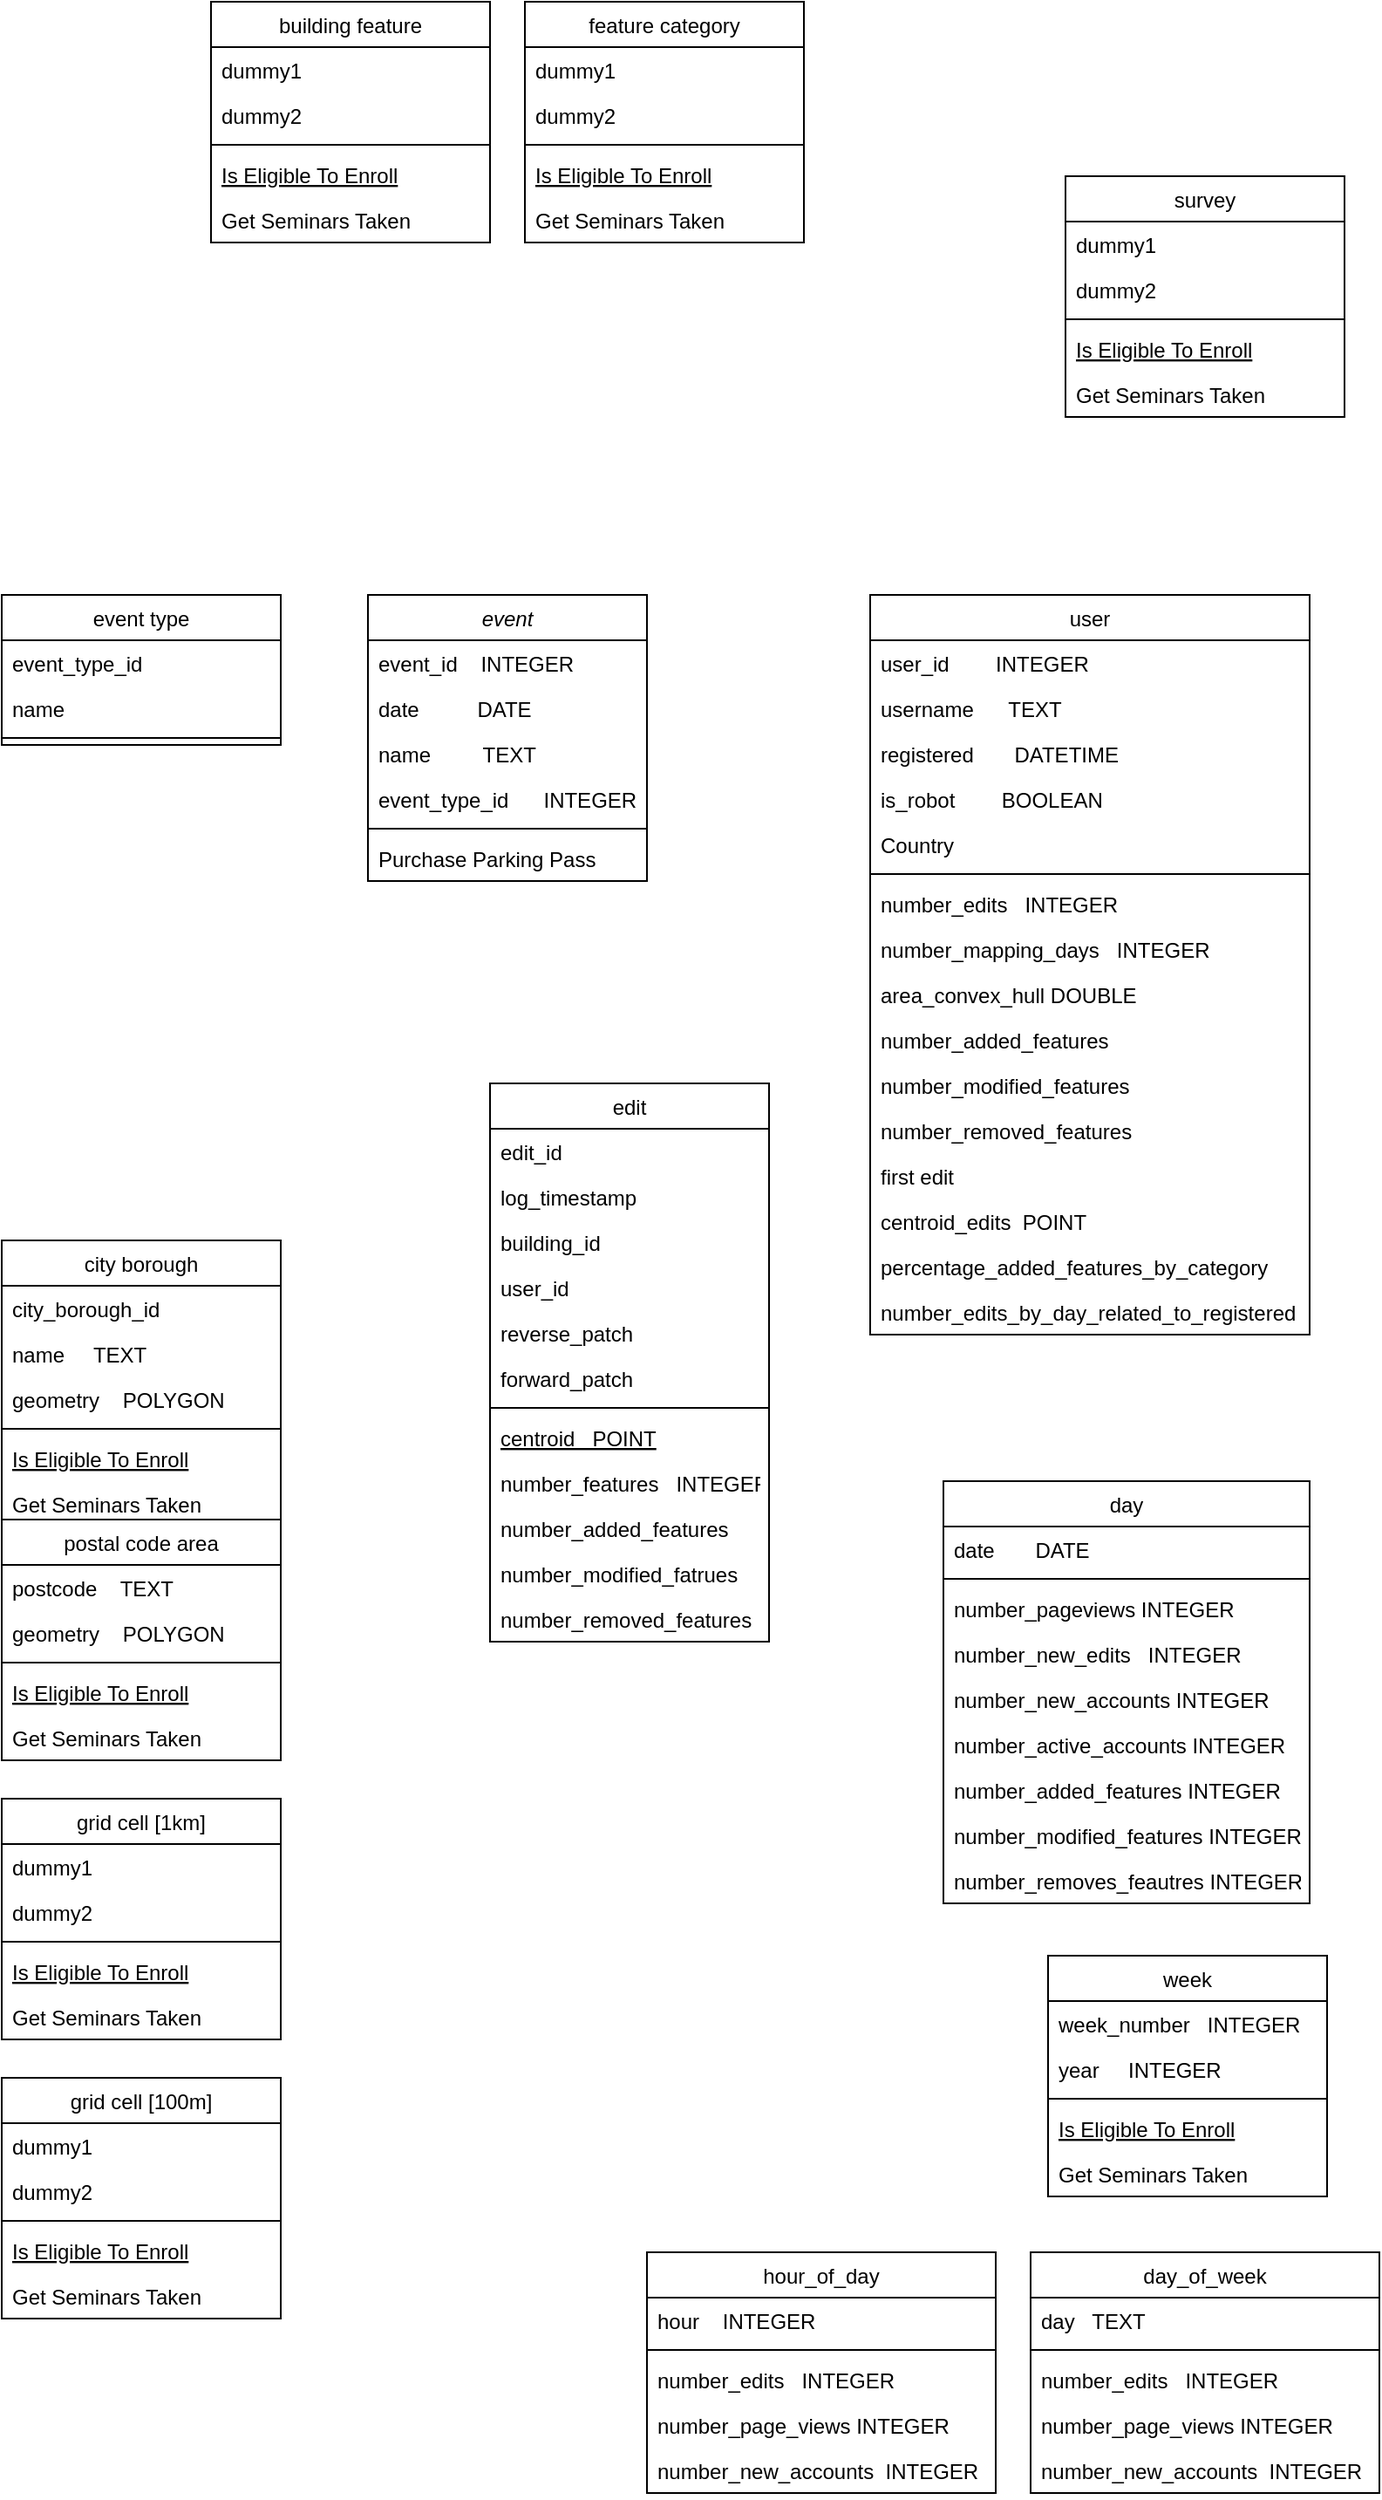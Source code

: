 <mxfile version="22.1.5" type="github">
  <diagram id="C5RBs43oDa-KdzZeNtuy" name="Page-1">
    <mxGraphModel dx="2913" dy="2712" grid="1" gridSize="10" guides="1" tooltips="1" connect="1" arrows="1" fold="1" page="1" pageScale="1" pageWidth="827" pageHeight="1169" math="0" shadow="0">
      <root>
        <mxCell id="WIyWlLk6GJQsqaUBKTNV-0" />
        <mxCell id="WIyWlLk6GJQsqaUBKTNV-1" parent="WIyWlLk6GJQsqaUBKTNV-0" />
        <mxCell id="zkfFHV4jXpPFQw0GAbJ--0" value="event" style="swimlane;fontStyle=2;align=center;verticalAlign=top;childLayout=stackLayout;horizontal=1;startSize=26;horizontalStack=0;resizeParent=1;resizeLast=0;collapsible=1;marginBottom=0;rounded=0;shadow=0;strokeWidth=1;" parent="WIyWlLk6GJQsqaUBKTNV-1" vertex="1">
          <mxGeometry x="220" y="120" width="160" height="164" as="geometry">
            <mxRectangle x="230" y="140" width="160" height="26" as="alternateBounds" />
          </mxGeometry>
        </mxCell>
        <mxCell id="zkfFHV4jXpPFQw0GAbJ--1" value="event_id    INTEGER" style="text;align=left;verticalAlign=top;spacingLeft=4;spacingRight=4;overflow=hidden;rotatable=0;points=[[0,0.5],[1,0.5]];portConstraint=eastwest;" parent="zkfFHV4jXpPFQw0GAbJ--0" vertex="1">
          <mxGeometry y="26" width="160" height="26" as="geometry" />
        </mxCell>
        <mxCell id="zkfFHV4jXpPFQw0GAbJ--2" value="date          DATE" style="text;align=left;verticalAlign=top;spacingLeft=4;spacingRight=4;overflow=hidden;rotatable=0;points=[[0,0.5],[1,0.5]];portConstraint=eastwest;rounded=0;shadow=0;html=0;" parent="zkfFHV4jXpPFQw0GAbJ--0" vertex="1">
          <mxGeometry y="52" width="160" height="26" as="geometry" />
        </mxCell>
        <mxCell id="zkfFHV4jXpPFQw0GAbJ--3" value="name         TEXT" style="text;align=left;verticalAlign=top;spacingLeft=4;spacingRight=4;overflow=hidden;rotatable=0;points=[[0,0.5],[1,0.5]];portConstraint=eastwest;rounded=0;shadow=0;html=0;" parent="zkfFHV4jXpPFQw0GAbJ--0" vertex="1">
          <mxGeometry y="78" width="160" height="26" as="geometry" />
        </mxCell>
        <mxCell id="OUVxx-a0_Coh25PAcdQL-60" value="event_type_id      INTEGER" style="text;align=left;verticalAlign=top;spacingLeft=4;spacingRight=4;overflow=hidden;rotatable=0;points=[[0,0.5],[1,0.5]];portConstraint=eastwest;rounded=0;shadow=0;html=0;" vertex="1" parent="zkfFHV4jXpPFQw0GAbJ--0">
          <mxGeometry y="104" width="160" height="26" as="geometry" />
        </mxCell>
        <mxCell id="zkfFHV4jXpPFQw0GAbJ--4" value="" style="line;html=1;strokeWidth=1;align=left;verticalAlign=middle;spacingTop=-1;spacingLeft=3;spacingRight=3;rotatable=0;labelPosition=right;points=[];portConstraint=eastwest;" parent="zkfFHV4jXpPFQw0GAbJ--0" vertex="1">
          <mxGeometry y="130" width="160" height="8" as="geometry" />
        </mxCell>
        <mxCell id="zkfFHV4jXpPFQw0GAbJ--5" value="Purchase Parking Pass" style="text;align=left;verticalAlign=top;spacingLeft=4;spacingRight=4;overflow=hidden;rotatable=0;points=[[0,0.5],[1,0.5]];portConstraint=eastwest;" parent="zkfFHV4jXpPFQw0GAbJ--0" vertex="1">
          <mxGeometry y="138" width="160" height="26" as="geometry" />
        </mxCell>
        <mxCell id="zkfFHV4jXpPFQw0GAbJ--6" value="city borough" style="swimlane;fontStyle=0;align=center;verticalAlign=top;childLayout=stackLayout;horizontal=1;startSize=26;horizontalStack=0;resizeParent=1;resizeLast=0;collapsible=1;marginBottom=0;rounded=0;shadow=0;strokeWidth=1;" parent="WIyWlLk6GJQsqaUBKTNV-1" vertex="1">
          <mxGeometry x="10" y="490" width="160" height="164" as="geometry">
            <mxRectangle x="130" y="380" width="160" height="26" as="alternateBounds" />
          </mxGeometry>
        </mxCell>
        <mxCell id="zkfFHV4jXpPFQw0GAbJ--7" value="city_borough_id" style="text;align=left;verticalAlign=top;spacingLeft=4;spacingRight=4;overflow=hidden;rotatable=0;points=[[0,0.5],[1,0.5]];portConstraint=eastwest;" parent="zkfFHV4jXpPFQw0GAbJ--6" vertex="1">
          <mxGeometry y="26" width="160" height="26" as="geometry" />
        </mxCell>
        <mxCell id="zkfFHV4jXpPFQw0GAbJ--8" value="name     TEXT" style="text;align=left;verticalAlign=top;spacingLeft=4;spacingRight=4;overflow=hidden;rotatable=0;points=[[0,0.5],[1,0.5]];portConstraint=eastwest;rounded=0;shadow=0;html=0;" parent="zkfFHV4jXpPFQw0GAbJ--6" vertex="1">
          <mxGeometry y="52" width="160" height="26" as="geometry" />
        </mxCell>
        <mxCell id="OUVxx-a0_Coh25PAcdQL-82" value="geometry    POLYGON" style="text;align=left;verticalAlign=top;spacingLeft=4;spacingRight=4;overflow=hidden;rotatable=0;points=[[0,0.5],[1,0.5]];portConstraint=eastwest;rounded=0;shadow=0;html=0;" vertex="1" parent="zkfFHV4jXpPFQw0GAbJ--6">
          <mxGeometry y="78" width="160" height="26" as="geometry" />
        </mxCell>
        <mxCell id="zkfFHV4jXpPFQw0GAbJ--9" value="" style="line;html=1;strokeWidth=1;align=left;verticalAlign=middle;spacingTop=-1;spacingLeft=3;spacingRight=3;rotatable=0;labelPosition=right;points=[];portConstraint=eastwest;" parent="zkfFHV4jXpPFQw0GAbJ--6" vertex="1">
          <mxGeometry y="104" width="160" height="8" as="geometry" />
        </mxCell>
        <mxCell id="zkfFHV4jXpPFQw0GAbJ--10" value="Is Eligible To Enroll" style="text;align=left;verticalAlign=top;spacingLeft=4;spacingRight=4;overflow=hidden;rotatable=0;points=[[0,0.5],[1,0.5]];portConstraint=eastwest;fontStyle=4" parent="zkfFHV4jXpPFQw0GAbJ--6" vertex="1">
          <mxGeometry y="112" width="160" height="26" as="geometry" />
        </mxCell>
        <mxCell id="zkfFHV4jXpPFQw0GAbJ--11" value="Get Seminars Taken" style="text;align=left;verticalAlign=top;spacingLeft=4;spacingRight=4;overflow=hidden;rotatable=0;points=[[0,0.5],[1,0.5]];portConstraint=eastwest;" parent="zkfFHV4jXpPFQw0GAbJ--6" vertex="1">
          <mxGeometry y="138" width="160" height="26" as="geometry" />
        </mxCell>
        <mxCell id="zkfFHV4jXpPFQw0GAbJ--13" value="event type" style="swimlane;fontStyle=0;align=center;verticalAlign=top;childLayout=stackLayout;horizontal=1;startSize=26;horizontalStack=0;resizeParent=1;resizeLast=0;collapsible=1;marginBottom=0;rounded=0;shadow=0;strokeWidth=1;" parent="WIyWlLk6GJQsqaUBKTNV-1" vertex="1">
          <mxGeometry x="10" y="120" width="160" height="86" as="geometry">
            <mxRectangle x="330" y="360" width="170" height="26" as="alternateBounds" />
          </mxGeometry>
        </mxCell>
        <mxCell id="zkfFHV4jXpPFQw0GAbJ--14" value="event_type_id" style="text;align=left;verticalAlign=top;spacingLeft=4;spacingRight=4;overflow=hidden;rotatable=0;points=[[0,0.5],[1,0.5]];portConstraint=eastwest;" parent="zkfFHV4jXpPFQw0GAbJ--13" vertex="1">
          <mxGeometry y="26" width="160" height="26" as="geometry" />
        </mxCell>
        <mxCell id="OUVxx-a0_Coh25PAcdQL-4" value="name" style="text;align=left;verticalAlign=top;spacingLeft=4;spacingRight=4;overflow=hidden;rotatable=0;points=[[0,0.5],[1,0.5]];portConstraint=eastwest;" vertex="1" parent="zkfFHV4jXpPFQw0GAbJ--13">
          <mxGeometry y="52" width="160" height="26" as="geometry" />
        </mxCell>
        <mxCell id="zkfFHV4jXpPFQw0GAbJ--15" value="" style="line;html=1;strokeWidth=1;align=left;verticalAlign=middle;spacingTop=-1;spacingLeft=3;spacingRight=3;rotatable=0;labelPosition=right;points=[];portConstraint=eastwest;" parent="zkfFHV4jXpPFQw0GAbJ--13" vertex="1">
          <mxGeometry y="78" width="160" height="8" as="geometry" />
        </mxCell>
        <mxCell id="zkfFHV4jXpPFQw0GAbJ--17" value="user" style="swimlane;fontStyle=0;align=center;verticalAlign=top;childLayout=stackLayout;horizontal=1;startSize=26;horizontalStack=0;resizeParent=1;resizeLast=0;collapsible=1;marginBottom=0;rounded=0;shadow=0;strokeWidth=1;" parent="WIyWlLk6GJQsqaUBKTNV-1" vertex="1">
          <mxGeometry x="508" y="120" width="252" height="424" as="geometry">
            <mxRectangle x="550" y="140" width="160" height="26" as="alternateBounds" />
          </mxGeometry>
        </mxCell>
        <mxCell id="zkfFHV4jXpPFQw0GAbJ--18" value="user_id             INTEGER " style="text;align=left;verticalAlign=top;spacingLeft=4;spacingRight=4;overflow=hidden;rotatable=0;points=[[0,0.5],[1,0.5]];portConstraint=eastwest;" parent="zkfFHV4jXpPFQw0GAbJ--17" vertex="1">
          <mxGeometry y="26" width="252" height="26" as="geometry" />
        </mxCell>
        <mxCell id="zkfFHV4jXpPFQw0GAbJ--19" value="username      TEXT" style="text;align=left;verticalAlign=top;spacingLeft=4;spacingRight=4;overflow=hidden;rotatable=0;points=[[0,0.5],[1,0.5]];portConstraint=eastwest;rounded=0;shadow=0;html=0;" parent="zkfFHV4jXpPFQw0GAbJ--17" vertex="1">
          <mxGeometry y="52" width="252" height="26" as="geometry" />
        </mxCell>
        <mxCell id="zkfFHV4jXpPFQw0GAbJ--20" value="registered       DATETIME" style="text;align=left;verticalAlign=top;spacingLeft=4;spacingRight=4;overflow=hidden;rotatable=0;points=[[0,0.5],[1,0.5]];portConstraint=eastwest;rounded=0;shadow=0;html=0;" parent="zkfFHV4jXpPFQw0GAbJ--17" vertex="1">
          <mxGeometry y="78" width="252" height="26" as="geometry" />
        </mxCell>
        <mxCell id="zkfFHV4jXpPFQw0GAbJ--21" value="is_robot        BOOLEAN" style="text;align=left;verticalAlign=top;spacingLeft=4;spacingRight=4;overflow=hidden;rotatable=0;points=[[0,0.5],[1,0.5]];portConstraint=eastwest;rounded=0;shadow=0;html=0;" parent="zkfFHV4jXpPFQw0GAbJ--17" vertex="1">
          <mxGeometry y="104" width="252" height="26" as="geometry" />
        </mxCell>
        <mxCell id="zkfFHV4jXpPFQw0GAbJ--22" value="Country" style="text;align=left;verticalAlign=top;spacingLeft=4;spacingRight=4;overflow=hidden;rotatable=0;points=[[0,0.5],[1,0.5]];portConstraint=eastwest;rounded=0;shadow=0;html=0;" parent="zkfFHV4jXpPFQw0GAbJ--17" vertex="1">
          <mxGeometry y="130" width="252" height="26" as="geometry" />
        </mxCell>
        <mxCell id="zkfFHV4jXpPFQw0GAbJ--23" value="" style="line;html=1;strokeWidth=1;align=left;verticalAlign=middle;spacingTop=-1;spacingLeft=3;spacingRight=3;rotatable=0;labelPosition=right;points=[];portConstraint=eastwest;" parent="zkfFHV4jXpPFQw0GAbJ--17" vertex="1">
          <mxGeometry y="156" width="252" height="8" as="geometry" />
        </mxCell>
        <mxCell id="zkfFHV4jXpPFQw0GAbJ--24" value="number_edits   INTEGER" style="text;align=left;verticalAlign=top;spacingLeft=4;spacingRight=4;overflow=hidden;rotatable=0;points=[[0,0.5],[1,0.5]];portConstraint=eastwest;" parent="zkfFHV4jXpPFQw0GAbJ--17" vertex="1">
          <mxGeometry y="164" width="252" height="26" as="geometry" />
        </mxCell>
        <mxCell id="OUVxx-a0_Coh25PAcdQL-75" value="number_mapping_days   INTEGER" style="text;align=left;verticalAlign=top;spacingLeft=4;spacingRight=4;overflow=hidden;rotatable=0;points=[[0,0.5],[1,0.5]];portConstraint=eastwest;" vertex="1" parent="zkfFHV4jXpPFQw0GAbJ--17">
          <mxGeometry y="190" width="252" height="26" as="geometry" />
        </mxCell>
        <mxCell id="zkfFHV4jXpPFQw0GAbJ--25" value="area_convex_hull DOUBLE" style="text;align=left;verticalAlign=top;spacingLeft=4;spacingRight=4;overflow=hidden;rotatable=0;points=[[0,0.5],[1,0.5]];portConstraint=eastwest;" parent="zkfFHV4jXpPFQw0GAbJ--17" vertex="1">
          <mxGeometry y="216" width="252" height="26" as="geometry" />
        </mxCell>
        <mxCell id="OUVxx-a0_Coh25PAcdQL-61" value="number_added_features" style="text;align=left;verticalAlign=top;spacingLeft=4;spacingRight=4;overflow=hidden;rotatable=0;points=[[0,0.5],[1,0.5]];portConstraint=eastwest;" vertex="1" parent="zkfFHV4jXpPFQw0GAbJ--17">
          <mxGeometry y="242" width="252" height="26" as="geometry" />
        </mxCell>
        <mxCell id="OUVxx-a0_Coh25PAcdQL-62" value="number_modified_features" style="text;align=left;verticalAlign=top;spacingLeft=4;spacingRight=4;overflow=hidden;rotatable=0;points=[[0,0.5],[1,0.5]];portConstraint=eastwest;" vertex="1" parent="zkfFHV4jXpPFQw0GAbJ--17">
          <mxGeometry y="268" width="252" height="26" as="geometry" />
        </mxCell>
        <mxCell id="OUVxx-a0_Coh25PAcdQL-63" value="number_removed_features" style="text;align=left;verticalAlign=top;spacingLeft=4;spacingRight=4;overflow=hidden;rotatable=0;points=[[0,0.5],[1,0.5]];portConstraint=eastwest;" vertex="1" parent="zkfFHV4jXpPFQw0GAbJ--17">
          <mxGeometry y="294" width="252" height="26" as="geometry" />
        </mxCell>
        <mxCell id="OUVxx-a0_Coh25PAcdQL-64" value="first edit" style="text;align=left;verticalAlign=top;spacingLeft=4;spacingRight=4;overflow=hidden;rotatable=0;points=[[0,0.5],[1,0.5]];portConstraint=eastwest;" vertex="1" parent="zkfFHV4jXpPFQw0GAbJ--17">
          <mxGeometry y="320" width="252" height="26" as="geometry" />
        </mxCell>
        <mxCell id="OUVxx-a0_Coh25PAcdQL-65" value="centroid_edits  POINT" style="text;align=left;verticalAlign=top;spacingLeft=4;spacingRight=4;overflow=hidden;rotatable=0;points=[[0,0.5],[1,0.5]];portConstraint=eastwest;" vertex="1" parent="zkfFHV4jXpPFQw0GAbJ--17">
          <mxGeometry y="346" width="252" height="26" as="geometry" />
        </mxCell>
        <mxCell id="OUVxx-a0_Coh25PAcdQL-73" value="percentage_added_features_by_category" style="text;align=left;verticalAlign=top;spacingLeft=4;spacingRight=4;overflow=hidden;rotatable=0;points=[[0,0.5],[1,0.5]];portConstraint=eastwest;" vertex="1" parent="zkfFHV4jXpPFQw0GAbJ--17">
          <mxGeometry y="372" width="252" height="26" as="geometry" />
        </mxCell>
        <mxCell id="OUVxx-a0_Coh25PAcdQL-74" value="number_edits_by_day_related_to_registered" style="text;align=left;verticalAlign=top;spacingLeft=4;spacingRight=4;overflow=hidden;rotatable=0;points=[[0,0.5],[1,0.5]];portConstraint=eastwest;" vertex="1" parent="zkfFHV4jXpPFQw0GAbJ--17">
          <mxGeometry y="398" width="252" height="26" as="geometry" />
        </mxCell>
        <mxCell id="OUVxx-a0_Coh25PAcdQL-5" value="edit" style="swimlane;fontStyle=0;align=center;verticalAlign=top;childLayout=stackLayout;horizontal=1;startSize=26;horizontalStack=0;resizeParent=1;resizeLast=0;collapsible=1;marginBottom=0;rounded=0;shadow=0;strokeWidth=1;" vertex="1" parent="WIyWlLk6GJQsqaUBKTNV-1">
          <mxGeometry x="290" y="400" width="160" height="320" as="geometry">
            <mxRectangle x="130" y="380" width="160" height="26" as="alternateBounds" />
          </mxGeometry>
        </mxCell>
        <mxCell id="OUVxx-a0_Coh25PAcdQL-6" value="edit_id" style="text;align=left;verticalAlign=top;spacingLeft=4;spacingRight=4;overflow=hidden;rotatable=0;points=[[0,0.5],[1,0.5]];portConstraint=eastwest;" vertex="1" parent="OUVxx-a0_Coh25PAcdQL-5">
          <mxGeometry y="26" width="160" height="26" as="geometry" />
        </mxCell>
        <mxCell id="OUVxx-a0_Coh25PAcdQL-7" value="log_timestamp" style="text;align=left;verticalAlign=top;spacingLeft=4;spacingRight=4;overflow=hidden;rotatable=0;points=[[0,0.5],[1,0.5]];portConstraint=eastwest;rounded=0;shadow=0;html=0;" vertex="1" parent="OUVxx-a0_Coh25PAcdQL-5">
          <mxGeometry y="52" width="160" height="26" as="geometry" />
        </mxCell>
        <mxCell id="OUVxx-a0_Coh25PAcdQL-66" value="building_id" style="text;align=left;verticalAlign=top;spacingLeft=4;spacingRight=4;overflow=hidden;rotatable=0;points=[[0,0.5],[1,0.5]];portConstraint=eastwest;rounded=0;shadow=0;html=0;" vertex="1" parent="OUVxx-a0_Coh25PAcdQL-5">
          <mxGeometry y="78" width="160" height="26" as="geometry" />
        </mxCell>
        <mxCell id="OUVxx-a0_Coh25PAcdQL-67" value="user_id" style="text;align=left;verticalAlign=top;spacingLeft=4;spacingRight=4;overflow=hidden;rotatable=0;points=[[0,0.5],[1,0.5]];portConstraint=eastwest;rounded=0;shadow=0;html=0;" vertex="1" parent="OUVxx-a0_Coh25PAcdQL-5">
          <mxGeometry y="104" width="160" height="26" as="geometry" />
        </mxCell>
        <mxCell id="OUVxx-a0_Coh25PAcdQL-68" value="reverse_patch" style="text;align=left;verticalAlign=top;spacingLeft=4;spacingRight=4;overflow=hidden;rotatable=0;points=[[0,0.5],[1,0.5]];portConstraint=eastwest;rounded=0;shadow=0;html=0;" vertex="1" parent="OUVxx-a0_Coh25PAcdQL-5">
          <mxGeometry y="130" width="160" height="26" as="geometry" />
        </mxCell>
        <mxCell id="OUVxx-a0_Coh25PAcdQL-69" value="forward_patch" style="text;align=left;verticalAlign=top;spacingLeft=4;spacingRight=4;overflow=hidden;rotatable=0;points=[[0,0.5],[1,0.5]];portConstraint=eastwest;rounded=0;shadow=0;html=0;" vertex="1" parent="OUVxx-a0_Coh25PAcdQL-5">
          <mxGeometry y="156" width="160" height="26" as="geometry" />
        </mxCell>
        <mxCell id="OUVxx-a0_Coh25PAcdQL-8" value="" style="line;html=1;strokeWidth=1;align=left;verticalAlign=middle;spacingTop=-1;spacingLeft=3;spacingRight=3;rotatable=0;labelPosition=right;points=[];portConstraint=eastwest;" vertex="1" parent="OUVxx-a0_Coh25PAcdQL-5">
          <mxGeometry y="182" width="160" height="8" as="geometry" />
        </mxCell>
        <mxCell id="OUVxx-a0_Coh25PAcdQL-9" value="centroid   POINT" style="text;align=left;verticalAlign=top;spacingLeft=4;spacingRight=4;overflow=hidden;rotatable=0;points=[[0,0.5],[1,0.5]];portConstraint=eastwest;fontStyle=4" vertex="1" parent="OUVxx-a0_Coh25PAcdQL-5">
          <mxGeometry y="190" width="160" height="26" as="geometry" />
        </mxCell>
        <mxCell id="OUVxx-a0_Coh25PAcdQL-10" value="number_features   INTEGER" style="text;align=left;verticalAlign=top;spacingLeft=4;spacingRight=4;overflow=hidden;rotatable=0;points=[[0,0.5],[1,0.5]];portConstraint=eastwest;" vertex="1" parent="OUVxx-a0_Coh25PAcdQL-5">
          <mxGeometry y="216" width="160" height="26" as="geometry" />
        </mxCell>
        <mxCell id="OUVxx-a0_Coh25PAcdQL-70" value="number_added_features" style="text;align=left;verticalAlign=top;spacingLeft=4;spacingRight=4;overflow=hidden;rotatable=0;points=[[0,0.5],[1,0.5]];portConstraint=eastwest;" vertex="1" parent="OUVxx-a0_Coh25PAcdQL-5">
          <mxGeometry y="242" width="160" height="26" as="geometry" />
        </mxCell>
        <mxCell id="OUVxx-a0_Coh25PAcdQL-71" value="number_modified_fatrues" style="text;align=left;verticalAlign=top;spacingLeft=4;spacingRight=4;overflow=hidden;rotatable=0;points=[[0,0.5],[1,0.5]];portConstraint=eastwest;" vertex="1" parent="OUVxx-a0_Coh25PAcdQL-5">
          <mxGeometry y="268" width="160" height="26" as="geometry" />
        </mxCell>
        <mxCell id="OUVxx-a0_Coh25PAcdQL-72" value="number_removed_features" style="text;align=left;verticalAlign=top;spacingLeft=4;spacingRight=4;overflow=hidden;rotatable=0;points=[[0,0.5],[1,0.5]];portConstraint=eastwest;" vertex="1" parent="OUVxx-a0_Coh25PAcdQL-5">
          <mxGeometry y="294" width="160" height="26" as="geometry" />
        </mxCell>
        <mxCell id="OUVxx-a0_Coh25PAcdQL-11" value="grid cell [1km]" style="swimlane;fontStyle=0;align=center;verticalAlign=top;childLayout=stackLayout;horizontal=1;startSize=26;horizontalStack=0;resizeParent=1;resizeLast=0;collapsible=1;marginBottom=0;rounded=0;shadow=0;strokeWidth=1;" vertex="1" parent="WIyWlLk6GJQsqaUBKTNV-1">
          <mxGeometry x="10" y="810" width="160" height="138" as="geometry">
            <mxRectangle x="130" y="380" width="160" height="26" as="alternateBounds" />
          </mxGeometry>
        </mxCell>
        <mxCell id="OUVxx-a0_Coh25PAcdQL-12" value="dummy1" style="text;align=left;verticalAlign=top;spacingLeft=4;spacingRight=4;overflow=hidden;rotatable=0;points=[[0,0.5],[1,0.5]];portConstraint=eastwest;" vertex="1" parent="OUVxx-a0_Coh25PAcdQL-11">
          <mxGeometry y="26" width="160" height="26" as="geometry" />
        </mxCell>
        <mxCell id="OUVxx-a0_Coh25PAcdQL-13" value="dummy2" style="text;align=left;verticalAlign=top;spacingLeft=4;spacingRight=4;overflow=hidden;rotatable=0;points=[[0,0.5],[1,0.5]];portConstraint=eastwest;rounded=0;shadow=0;html=0;" vertex="1" parent="OUVxx-a0_Coh25PAcdQL-11">
          <mxGeometry y="52" width="160" height="26" as="geometry" />
        </mxCell>
        <mxCell id="OUVxx-a0_Coh25PAcdQL-14" value="" style="line;html=1;strokeWidth=1;align=left;verticalAlign=middle;spacingTop=-1;spacingLeft=3;spacingRight=3;rotatable=0;labelPosition=right;points=[];portConstraint=eastwest;" vertex="1" parent="OUVxx-a0_Coh25PAcdQL-11">
          <mxGeometry y="78" width="160" height="8" as="geometry" />
        </mxCell>
        <mxCell id="OUVxx-a0_Coh25PAcdQL-15" value="Is Eligible To Enroll" style="text;align=left;verticalAlign=top;spacingLeft=4;spacingRight=4;overflow=hidden;rotatable=0;points=[[0,0.5],[1,0.5]];portConstraint=eastwest;fontStyle=4" vertex="1" parent="OUVxx-a0_Coh25PAcdQL-11">
          <mxGeometry y="86" width="160" height="26" as="geometry" />
        </mxCell>
        <mxCell id="OUVxx-a0_Coh25PAcdQL-16" value="Get Seminars Taken" style="text;align=left;verticalAlign=top;spacingLeft=4;spacingRight=4;overflow=hidden;rotatable=0;points=[[0,0.5],[1,0.5]];portConstraint=eastwest;" vertex="1" parent="OUVxx-a0_Coh25PAcdQL-11">
          <mxGeometry y="112" width="160" height="26" as="geometry" />
        </mxCell>
        <mxCell id="OUVxx-a0_Coh25PAcdQL-17" value="postal code area" style="swimlane;fontStyle=0;align=center;verticalAlign=top;childLayout=stackLayout;horizontal=1;startSize=26;horizontalStack=0;resizeParent=1;resizeLast=0;collapsible=1;marginBottom=0;rounded=0;shadow=0;strokeWidth=1;" vertex="1" parent="WIyWlLk6GJQsqaUBKTNV-1">
          <mxGeometry x="10" y="650" width="160" height="138" as="geometry">
            <mxRectangle x="130" y="380" width="160" height="26" as="alternateBounds" />
          </mxGeometry>
        </mxCell>
        <mxCell id="OUVxx-a0_Coh25PAcdQL-18" value="postcode    TEXT" style="text;align=left;verticalAlign=top;spacingLeft=4;spacingRight=4;overflow=hidden;rotatable=0;points=[[0,0.5],[1,0.5]];portConstraint=eastwest;" vertex="1" parent="OUVxx-a0_Coh25PAcdQL-17">
          <mxGeometry y="26" width="160" height="26" as="geometry" />
        </mxCell>
        <mxCell id="OUVxx-a0_Coh25PAcdQL-19" value="geometry    POLYGON" style="text;align=left;verticalAlign=top;spacingLeft=4;spacingRight=4;overflow=hidden;rotatable=0;points=[[0,0.5],[1,0.5]];portConstraint=eastwest;rounded=0;shadow=0;html=0;" vertex="1" parent="OUVxx-a0_Coh25PAcdQL-17">
          <mxGeometry y="52" width="160" height="26" as="geometry" />
        </mxCell>
        <mxCell id="OUVxx-a0_Coh25PAcdQL-20" value="" style="line;html=1;strokeWidth=1;align=left;verticalAlign=middle;spacingTop=-1;spacingLeft=3;spacingRight=3;rotatable=0;labelPosition=right;points=[];portConstraint=eastwest;" vertex="1" parent="OUVxx-a0_Coh25PAcdQL-17">
          <mxGeometry y="78" width="160" height="8" as="geometry" />
        </mxCell>
        <mxCell id="OUVxx-a0_Coh25PAcdQL-21" value="Is Eligible To Enroll" style="text;align=left;verticalAlign=top;spacingLeft=4;spacingRight=4;overflow=hidden;rotatable=0;points=[[0,0.5],[1,0.5]];portConstraint=eastwest;fontStyle=4" vertex="1" parent="OUVxx-a0_Coh25PAcdQL-17">
          <mxGeometry y="86" width="160" height="26" as="geometry" />
        </mxCell>
        <mxCell id="OUVxx-a0_Coh25PAcdQL-22" value="Get Seminars Taken" style="text;align=left;verticalAlign=top;spacingLeft=4;spacingRight=4;overflow=hidden;rotatable=0;points=[[0,0.5],[1,0.5]];portConstraint=eastwest;" vertex="1" parent="OUVxx-a0_Coh25PAcdQL-17">
          <mxGeometry y="112" width="160" height="26" as="geometry" />
        </mxCell>
        <mxCell id="OUVxx-a0_Coh25PAcdQL-23" value="grid cell [100m]" style="swimlane;fontStyle=0;align=center;verticalAlign=top;childLayout=stackLayout;horizontal=1;startSize=26;horizontalStack=0;resizeParent=1;resizeLast=0;collapsible=1;marginBottom=0;rounded=0;shadow=0;strokeWidth=1;" vertex="1" parent="WIyWlLk6GJQsqaUBKTNV-1">
          <mxGeometry x="10" y="970" width="160" height="138" as="geometry">
            <mxRectangle x="130" y="380" width="160" height="26" as="alternateBounds" />
          </mxGeometry>
        </mxCell>
        <mxCell id="OUVxx-a0_Coh25PAcdQL-24" value="dummy1" style="text;align=left;verticalAlign=top;spacingLeft=4;spacingRight=4;overflow=hidden;rotatable=0;points=[[0,0.5],[1,0.5]];portConstraint=eastwest;" vertex="1" parent="OUVxx-a0_Coh25PAcdQL-23">
          <mxGeometry y="26" width="160" height="26" as="geometry" />
        </mxCell>
        <mxCell id="OUVxx-a0_Coh25PAcdQL-25" value="dummy2" style="text;align=left;verticalAlign=top;spacingLeft=4;spacingRight=4;overflow=hidden;rotatable=0;points=[[0,0.5],[1,0.5]];portConstraint=eastwest;rounded=0;shadow=0;html=0;" vertex="1" parent="OUVxx-a0_Coh25PAcdQL-23">
          <mxGeometry y="52" width="160" height="26" as="geometry" />
        </mxCell>
        <mxCell id="OUVxx-a0_Coh25PAcdQL-26" value="" style="line;html=1;strokeWidth=1;align=left;verticalAlign=middle;spacingTop=-1;spacingLeft=3;spacingRight=3;rotatable=0;labelPosition=right;points=[];portConstraint=eastwest;" vertex="1" parent="OUVxx-a0_Coh25PAcdQL-23">
          <mxGeometry y="78" width="160" height="8" as="geometry" />
        </mxCell>
        <mxCell id="OUVxx-a0_Coh25PAcdQL-27" value="Is Eligible To Enroll" style="text;align=left;verticalAlign=top;spacingLeft=4;spacingRight=4;overflow=hidden;rotatable=0;points=[[0,0.5],[1,0.5]];portConstraint=eastwest;fontStyle=4" vertex="1" parent="OUVxx-a0_Coh25PAcdQL-23">
          <mxGeometry y="86" width="160" height="26" as="geometry" />
        </mxCell>
        <mxCell id="OUVxx-a0_Coh25PAcdQL-28" value="Get Seminars Taken" style="text;align=left;verticalAlign=top;spacingLeft=4;spacingRight=4;overflow=hidden;rotatable=0;points=[[0,0.5],[1,0.5]];portConstraint=eastwest;" vertex="1" parent="OUVxx-a0_Coh25PAcdQL-23">
          <mxGeometry y="112" width="160" height="26" as="geometry" />
        </mxCell>
        <mxCell id="OUVxx-a0_Coh25PAcdQL-29" value="day" style="swimlane;fontStyle=0;align=center;verticalAlign=top;childLayout=stackLayout;horizontal=1;startSize=26;horizontalStack=0;resizeParent=1;resizeLast=0;collapsible=1;marginBottom=0;rounded=0;shadow=0;strokeWidth=1;" vertex="1" parent="WIyWlLk6GJQsqaUBKTNV-1">
          <mxGeometry x="550" y="628" width="210" height="242" as="geometry">
            <mxRectangle x="130" y="380" width="160" height="26" as="alternateBounds" />
          </mxGeometry>
        </mxCell>
        <mxCell id="OUVxx-a0_Coh25PAcdQL-30" value="date       DATE" style="text;align=left;verticalAlign=top;spacingLeft=4;spacingRight=4;overflow=hidden;rotatable=0;points=[[0,0.5],[1,0.5]];portConstraint=eastwest;" vertex="1" parent="OUVxx-a0_Coh25PAcdQL-29">
          <mxGeometry y="26" width="210" height="26" as="geometry" />
        </mxCell>
        <mxCell id="OUVxx-a0_Coh25PAcdQL-32" value="" style="line;html=1;strokeWidth=1;align=left;verticalAlign=middle;spacingTop=-1;spacingLeft=3;spacingRight=3;rotatable=0;labelPosition=right;points=[];portConstraint=eastwest;" vertex="1" parent="OUVxx-a0_Coh25PAcdQL-29">
          <mxGeometry y="52" width="210" height="8" as="geometry" />
        </mxCell>
        <mxCell id="OUVxx-a0_Coh25PAcdQL-33" value="number_pageviews INTEGER" style="text;align=left;verticalAlign=top;spacingLeft=4;spacingRight=4;overflow=hidden;rotatable=0;points=[[0,0.5],[1,0.5]];portConstraint=eastwest;fontStyle=0" vertex="1" parent="OUVxx-a0_Coh25PAcdQL-29">
          <mxGeometry y="60" width="210" height="26" as="geometry" />
        </mxCell>
        <mxCell id="OUVxx-a0_Coh25PAcdQL-81" value="number_new_edits   INTEGER" style="text;align=left;verticalAlign=top;spacingLeft=4;spacingRight=4;overflow=hidden;rotatable=0;points=[[0,0.5],[1,0.5]];portConstraint=eastwest;fontStyle=0" vertex="1" parent="OUVxx-a0_Coh25PAcdQL-29">
          <mxGeometry y="86" width="210" height="26" as="geometry" />
        </mxCell>
        <mxCell id="OUVxx-a0_Coh25PAcdQL-34" value="number_new_accounts INTEGER" style="text;align=left;verticalAlign=top;spacingLeft=4;spacingRight=4;overflow=hidden;rotatable=0;points=[[0,0.5],[1,0.5]];portConstraint=eastwest;" vertex="1" parent="OUVxx-a0_Coh25PAcdQL-29">
          <mxGeometry y="112" width="210" height="26" as="geometry" />
        </mxCell>
        <mxCell id="OUVxx-a0_Coh25PAcdQL-76" value="number_active_accounts INTEGER" style="text;align=left;verticalAlign=top;spacingLeft=4;spacingRight=4;overflow=hidden;rotatable=0;points=[[0,0.5],[1,0.5]];portConstraint=eastwest;" vertex="1" parent="OUVxx-a0_Coh25PAcdQL-29">
          <mxGeometry y="138" width="210" height="26" as="geometry" />
        </mxCell>
        <mxCell id="OUVxx-a0_Coh25PAcdQL-77" value="number_added_features INTEGER" style="text;align=left;verticalAlign=top;spacingLeft=4;spacingRight=4;overflow=hidden;rotatable=0;points=[[0,0.5],[1,0.5]];portConstraint=eastwest;" vertex="1" parent="OUVxx-a0_Coh25PAcdQL-29">
          <mxGeometry y="164" width="210" height="26" as="geometry" />
        </mxCell>
        <mxCell id="OUVxx-a0_Coh25PAcdQL-78" value="number_modified_features INTEGER" style="text;align=left;verticalAlign=top;spacingLeft=4;spacingRight=4;overflow=hidden;rotatable=0;points=[[0,0.5],[1,0.5]];portConstraint=eastwest;" vertex="1" parent="OUVxx-a0_Coh25PAcdQL-29">
          <mxGeometry y="190" width="210" height="26" as="geometry" />
        </mxCell>
        <mxCell id="OUVxx-a0_Coh25PAcdQL-79" value="number_removes_feautres INTEGER" style="text;align=left;verticalAlign=top;spacingLeft=4;spacingRight=4;overflow=hidden;rotatable=0;points=[[0,0.5],[1,0.5]];portConstraint=eastwest;" vertex="1" parent="OUVxx-a0_Coh25PAcdQL-29">
          <mxGeometry y="216" width="210" height="26" as="geometry" />
        </mxCell>
        <mxCell id="OUVxx-a0_Coh25PAcdQL-35" value="hour_of_day" style="swimlane;fontStyle=0;align=center;verticalAlign=top;childLayout=stackLayout;horizontal=1;startSize=26;horizontalStack=0;resizeParent=1;resizeLast=0;collapsible=1;marginBottom=0;rounded=0;shadow=0;strokeWidth=1;" vertex="1" parent="WIyWlLk6GJQsqaUBKTNV-1">
          <mxGeometry x="380" y="1070" width="200" height="138" as="geometry">
            <mxRectangle x="130" y="380" width="160" height="26" as="alternateBounds" />
          </mxGeometry>
        </mxCell>
        <mxCell id="OUVxx-a0_Coh25PAcdQL-36" value="hour    INTEGER" style="text;align=left;verticalAlign=top;spacingLeft=4;spacingRight=4;overflow=hidden;rotatable=0;points=[[0,0.5],[1,0.5]];portConstraint=eastwest;" vertex="1" parent="OUVxx-a0_Coh25PAcdQL-35">
          <mxGeometry y="26" width="200" height="26" as="geometry" />
        </mxCell>
        <mxCell id="OUVxx-a0_Coh25PAcdQL-38" value="" style="line;html=1;strokeWidth=1;align=left;verticalAlign=middle;spacingTop=-1;spacingLeft=3;spacingRight=3;rotatable=0;labelPosition=right;points=[];portConstraint=eastwest;" vertex="1" parent="OUVxx-a0_Coh25PAcdQL-35">
          <mxGeometry y="52" width="200" height="8" as="geometry" />
        </mxCell>
        <mxCell id="OUVxx-a0_Coh25PAcdQL-39" value="number_edits   INTEGER" style="text;align=left;verticalAlign=top;spacingLeft=4;spacingRight=4;overflow=hidden;rotatable=0;points=[[0,0.5],[1,0.5]];portConstraint=eastwest;fontStyle=0" vertex="1" parent="OUVxx-a0_Coh25PAcdQL-35">
          <mxGeometry y="60" width="200" height="26" as="geometry" />
        </mxCell>
        <mxCell id="OUVxx-a0_Coh25PAcdQL-40" value="number_page_views INTEGER" style="text;align=left;verticalAlign=top;spacingLeft=4;spacingRight=4;overflow=hidden;rotatable=0;points=[[0,0.5],[1,0.5]];portConstraint=eastwest;" vertex="1" parent="OUVxx-a0_Coh25PAcdQL-35">
          <mxGeometry y="86" width="200" height="26" as="geometry" />
        </mxCell>
        <mxCell id="OUVxx-a0_Coh25PAcdQL-94" value="number_new_accounts  INTEGER" style="text;align=left;verticalAlign=top;spacingLeft=4;spacingRight=4;overflow=hidden;rotatable=0;points=[[0,0.5],[1,0.5]];portConstraint=eastwest;" vertex="1" parent="OUVxx-a0_Coh25PAcdQL-35">
          <mxGeometry y="112" width="200" height="26" as="geometry" />
        </mxCell>
        <mxCell id="OUVxx-a0_Coh25PAcdQL-41" value="building feature" style="swimlane;fontStyle=0;align=center;verticalAlign=top;childLayout=stackLayout;horizontal=1;startSize=26;horizontalStack=0;resizeParent=1;resizeLast=0;collapsible=1;marginBottom=0;rounded=0;shadow=0;strokeWidth=1;" vertex="1" parent="WIyWlLk6GJQsqaUBKTNV-1">
          <mxGeometry x="130" y="-220" width="160" height="138" as="geometry">
            <mxRectangle x="130" y="380" width="160" height="26" as="alternateBounds" />
          </mxGeometry>
        </mxCell>
        <mxCell id="OUVxx-a0_Coh25PAcdQL-42" value="dummy1" style="text;align=left;verticalAlign=top;spacingLeft=4;spacingRight=4;overflow=hidden;rotatable=0;points=[[0,0.5],[1,0.5]];portConstraint=eastwest;" vertex="1" parent="OUVxx-a0_Coh25PAcdQL-41">
          <mxGeometry y="26" width="160" height="26" as="geometry" />
        </mxCell>
        <mxCell id="OUVxx-a0_Coh25PAcdQL-43" value="dummy2" style="text;align=left;verticalAlign=top;spacingLeft=4;spacingRight=4;overflow=hidden;rotatable=0;points=[[0,0.5],[1,0.5]];portConstraint=eastwest;rounded=0;shadow=0;html=0;" vertex="1" parent="OUVxx-a0_Coh25PAcdQL-41">
          <mxGeometry y="52" width="160" height="26" as="geometry" />
        </mxCell>
        <mxCell id="OUVxx-a0_Coh25PAcdQL-44" value="" style="line;html=1;strokeWidth=1;align=left;verticalAlign=middle;spacingTop=-1;spacingLeft=3;spacingRight=3;rotatable=0;labelPosition=right;points=[];portConstraint=eastwest;" vertex="1" parent="OUVxx-a0_Coh25PAcdQL-41">
          <mxGeometry y="78" width="160" height="8" as="geometry" />
        </mxCell>
        <mxCell id="OUVxx-a0_Coh25PAcdQL-45" value="Is Eligible To Enroll" style="text;align=left;verticalAlign=top;spacingLeft=4;spacingRight=4;overflow=hidden;rotatable=0;points=[[0,0.5],[1,0.5]];portConstraint=eastwest;fontStyle=4" vertex="1" parent="OUVxx-a0_Coh25PAcdQL-41">
          <mxGeometry y="86" width="160" height="26" as="geometry" />
        </mxCell>
        <mxCell id="OUVxx-a0_Coh25PAcdQL-46" value="Get Seminars Taken" style="text;align=left;verticalAlign=top;spacingLeft=4;spacingRight=4;overflow=hidden;rotatable=0;points=[[0,0.5],[1,0.5]];portConstraint=eastwest;" vertex="1" parent="OUVxx-a0_Coh25PAcdQL-41">
          <mxGeometry y="112" width="160" height="26" as="geometry" />
        </mxCell>
        <mxCell id="OUVxx-a0_Coh25PAcdQL-47" value="feature category" style="swimlane;fontStyle=0;align=center;verticalAlign=top;childLayout=stackLayout;horizontal=1;startSize=26;horizontalStack=0;resizeParent=1;resizeLast=0;collapsible=1;marginBottom=0;rounded=0;shadow=0;strokeWidth=1;" vertex="1" parent="WIyWlLk6GJQsqaUBKTNV-1">
          <mxGeometry x="310" y="-220" width="160" height="138" as="geometry">
            <mxRectangle x="130" y="380" width="160" height="26" as="alternateBounds" />
          </mxGeometry>
        </mxCell>
        <mxCell id="OUVxx-a0_Coh25PAcdQL-48" value="dummy1" style="text;align=left;verticalAlign=top;spacingLeft=4;spacingRight=4;overflow=hidden;rotatable=0;points=[[0,0.5],[1,0.5]];portConstraint=eastwest;" vertex="1" parent="OUVxx-a0_Coh25PAcdQL-47">
          <mxGeometry y="26" width="160" height="26" as="geometry" />
        </mxCell>
        <mxCell id="OUVxx-a0_Coh25PAcdQL-49" value="dummy2" style="text;align=left;verticalAlign=top;spacingLeft=4;spacingRight=4;overflow=hidden;rotatable=0;points=[[0,0.5],[1,0.5]];portConstraint=eastwest;rounded=0;shadow=0;html=0;" vertex="1" parent="OUVxx-a0_Coh25PAcdQL-47">
          <mxGeometry y="52" width="160" height="26" as="geometry" />
        </mxCell>
        <mxCell id="OUVxx-a0_Coh25PAcdQL-50" value="" style="line;html=1;strokeWidth=1;align=left;verticalAlign=middle;spacingTop=-1;spacingLeft=3;spacingRight=3;rotatable=0;labelPosition=right;points=[];portConstraint=eastwest;" vertex="1" parent="OUVxx-a0_Coh25PAcdQL-47">
          <mxGeometry y="78" width="160" height="8" as="geometry" />
        </mxCell>
        <mxCell id="OUVxx-a0_Coh25PAcdQL-51" value="Is Eligible To Enroll" style="text;align=left;verticalAlign=top;spacingLeft=4;spacingRight=4;overflow=hidden;rotatable=0;points=[[0,0.5],[1,0.5]];portConstraint=eastwest;fontStyle=4" vertex="1" parent="OUVxx-a0_Coh25PAcdQL-47">
          <mxGeometry y="86" width="160" height="26" as="geometry" />
        </mxCell>
        <mxCell id="OUVxx-a0_Coh25PAcdQL-52" value="Get Seminars Taken" style="text;align=left;verticalAlign=top;spacingLeft=4;spacingRight=4;overflow=hidden;rotatable=0;points=[[0,0.5],[1,0.5]];portConstraint=eastwest;" vertex="1" parent="OUVxx-a0_Coh25PAcdQL-47">
          <mxGeometry y="112" width="160" height="26" as="geometry" />
        </mxCell>
        <mxCell id="OUVxx-a0_Coh25PAcdQL-53" value="survey" style="swimlane;fontStyle=0;align=center;verticalAlign=top;childLayout=stackLayout;horizontal=1;startSize=26;horizontalStack=0;resizeParent=1;resizeLast=0;collapsible=1;marginBottom=0;rounded=0;shadow=0;strokeWidth=1;" vertex="1" parent="WIyWlLk6GJQsqaUBKTNV-1">
          <mxGeometry x="620" y="-120" width="160" height="138" as="geometry">
            <mxRectangle x="130" y="380" width="160" height="26" as="alternateBounds" />
          </mxGeometry>
        </mxCell>
        <mxCell id="OUVxx-a0_Coh25PAcdQL-54" value="dummy1" style="text;align=left;verticalAlign=top;spacingLeft=4;spacingRight=4;overflow=hidden;rotatable=0;points=[[0,0.5],[1,0.5]];portConstraint=eastwest;" vertex="1" parent="OUVxx-a0_Coh25PAcdQL-53">
          <mxGeometry y="26" width="160" height="26" as="geometry" />
        </mxCell>
        <mxCell id="OUVxx-a0_Coh25PAcdQL-55" value="dummy2" style="text;align=left;verticalAlign=top;spacingLeft=4;spacingRight=4;overflow=hidden;rotatable=0;points=[[0,0.5],[1,0.5]];portConstraint=eastwest;rounded=0;shadow=0;html=0;" vertex="1" parent="OUVxx-a0_Coh25PAcdQL-53">
          <mxGeometry y="52" width="160" height="26" as="geometry" />
        </mxCell>
        <mxCell id="OUVxx-a0_Coh25PAcdQL-56" value="" style="line;html=1;strokeWidth=1;align=left;verticalAlign=middle;spacingTop=-1;spacingLeft=3;spacingRight=3;rotatable=0;labelPosition=right;points=[];portConstraint=eastwest;" vertex="1" parent="OUVxx-a0_Coh25PAcdQL-53">
          <mxGeometry y="78" width="160" height="8" as="geometry" />
        </mxCell>
        <mxCell id="OUVxx-a0_Coh25PAcdQL-57" value="Is Eligible To Enroll" style="text;align=left;verticalAlign=top;spacingLeft=4;spacingRight=4;overflow=hidden;rotatable=0;points=[[0,0.5],[1,0.5]];portConstraint=eastwest;fontStyle=4" vertex="1" parent="OUVxx-a0_Coh25PAcdQL-53">
          <mxGeometry y="86" width="160" height="26" as="geometry" />
        </mxCell>
        <mxCell id="OUVxx-a0_Coh25PAcdQL-58" value="Get Seminars Taken" style="text;align=left;verticalAlign=top;spacingLeft=4;spacingRight=4;overflow=hidden;rotatable=0;points=[[0,0.5],[1,0.5]];portConstraint=eastwest;" vertex="1" parent="OUVxx-a0_Coh25PAcdQL-53">
          <mxGeometry y="112" width="160" height="26" as="geometry" />
        </mxCell>
        <mxCell id="OUVxx-a0_Coh25PAcdQL-83" value="week" style="swimlane;fontStyle=0;align=center;verticalAlign=top;childLayout=stackLayout;horizontal=1;startSize=26;horizontalStack=0;resizeParent=1;resizeLast=0;collapsible=1;marginBottom=0;rounded=0;shadow=0;strokeWidth=1;" vertex="1" parent="WIyWlLk6GJQsqaUBKTNV-1">
          <mxGeometry x="610" y="900" width="160" height="138" as="geometry">
            <mxRectangle x="130" y="380" width="160" height="26" as="alternateBounds" />
          </mxGeometry>
        </mxCell>
        <mxCell id="OUVxx-a0_Coh25PAcdQL-84" value="week_number   INTEGER" style="text;align=left;verticalAlign=top;spacingLeft=4;spacingRight=4;overflow=hidden;rotatable=0;points=[[0,0.5],[1,0.5]];portConstraint=eastwest;" vertex="1" parent="OUVxx-a0_Coh25PAcdQL-83">
          <mxGeometry y="26" width="160" height="26" as="geometry" />
        </mxCell>
        <mxCell id="OUVxx-a0_Coh25PAcdQL-85" value="year     INTEGER" style="text;align=left;verticalAlign=top;spacingLeft=4;spacingRight=4;overflow=hidden;rotatable=0;points=[[0,0.5],[1,0.5]];portConstraint=eastwest;rounded=0;shadow=0;html=0;" vertex="1" parent="OUVxx-a0_Coh25PAcdQL-83">
          <mxGeometry y="52" width="160" height="26" as="geometry" />
        </mxCell>
        <mxCell id="OUVxx-a0_Coh25PAcdQL-86" value="" style="line;html=1;strokeWidth=1;align=left;verticalAlign=middle;spacingTop=-1;spacingLeft=3;spacingRight=3;rotatable=0;labelPosition=right;points=[];portConstraint=eastwest;" vertex="1" parent="OUVxx-a0_Coh25PAcdQL-83">
          <mxGeometry y="78" width="160" height="8" as="geometry" />
        </mxCell>
        <mxCell id="OUVxx-a0_Coh25PAcdQL-87" value="Is Eligible To Enroll" style="text;align=left;verticalAlign=top;spacingLeft=4;spacingRight=4;overflow=hidden;rotatable=0;points=[[0,0.5],[1,0.5]];portConstraint=eastwest;fontStyle=4" vertex="1" parent="OUVxx-a0_Coh25PAcdQL-83">
          <mxGeometry y="86" width="160" height="26" as="geometry" />
        </mxCell>
        <mxCell id="OUVxx-a0_Coh25PAcdQL-88" value="Get Seminars Taken" style="text;align=left;verticalAlign=top;spacingLeft=4;spacingRight=4;overflow=hidden;rotatable=0;points=[[0,0.5],[1,0.5]];portConstraint=eastwest;" vertex="1" parent="OUVxx-a0_Coh25PAcdQL-83">
          <mxGeometry y="112" width="160" height="26" as="geometry" />
        </mxCell>
        <mxCell id="OUVxx-a0_Coh25PAcdQL-89" value="day_of_week" style="swimlane;fontStyle=0;align=center;verticalAlign=top;childLayout=stackLayout;horizontal=1;startSize=26;horizontalStack=0;resizeParent=1;resizeLast=0;collapsible=1;marginBottom=0;rounded=0;shadow=0;strokeWidth=1;" vertex="1" parent="WIyWlLk6GJQsqaUBKTNV-1">
          <mxGeometry x="600" y="1070" width="200" height="138" as="geometry">
            <mxRectangle x="130" y="380" width="160" height="26" as="alternateBounds" />
          </mxGeometry>
        </mxCell>
        <mxCell id="OUVxx-a0_Coh25PAcdQL-90" value="day   TEXT" style="text;align=left;verticalAlign=top;spacingLeft=4;spacingRight=4;overflow=hidden;rotatable=0;points=[[0,0.5],[1,0.5]];portConstraint=eastwest;" vertex="1" parent="OUVxx-a0_Coh25PAcdQL-89">
          <mxGeometry y="26" width="200" height="26" as="geometry" />
        </mxCell>
        <mxCell id="OUVxx-a0_Coh25PAcdQL-91" value="" style="line;html=1;strokeWidth=1;align=left;verticalAlign=middle;spacingTop=-1;spacingLeft=3;spacingRight=3;rotatable=0;labelPosition=right;points=[];portConstraint=eastwest;" vertex="1" parent="OUVxx-a0_Coh25PAcdQL-89">
          <mxGeometry y="52" width="200" height="8" as="geometry" />
        </mxCell>
        <mxCell id="OUVxx-a0_Coh25PAcdQL-92" value="number_edits   INTEGER" style="text;align=left;verticalAlign=top;spacingLeft=4;spacingRight=4;overflow=hidden;rotatable=0;points=[[0,0.5],[1,0.5]];portConstraint=eastwest;fontStyle=0" vertex="1" parent="OUVxx-a0_Coh25PAcdQL-89">
          <mxGeometry y="60" width="200" height="26" as="geometry" />
        </mxCell>
        <mxCell id="OUVxx-a0_Coh25PAcdQL-93" value="number_page_views INTEGER" style="text;align=left;verticalAlign=top;spacingLeft=4;spacingRight=4;overflow=hidden;rotatable=0;points=[[0,0.5],[1,0.5]];portConstraint=eastwest;" vertex="1" parent="OUVxx-a0_Coh25PAcdQL-89">
          <mxGeometry y="86" width="200" height="26" as="geometry" />
        </mxCell>
        <mxCell id="OUVxx-a0_Coh25PAcdQL-95" value="number_new_accounts  INTEGER" style="text;align=left;verticalAlign=top;spacingLeft=4;spacingRight=4;overflow=hidden;rotatable=0;points=[[0,0.5],[1,0.5]];portConstraint=eastwest;" vertex="1" parent="OUVxx-a0_Coh25PAcdQL-89">
          <mxGeometry y="112" width="200" height="26" as="geometry" />
        </mxCell>
      </root>
    </mxGraphModel>
  </diagram>
</mxfile>
